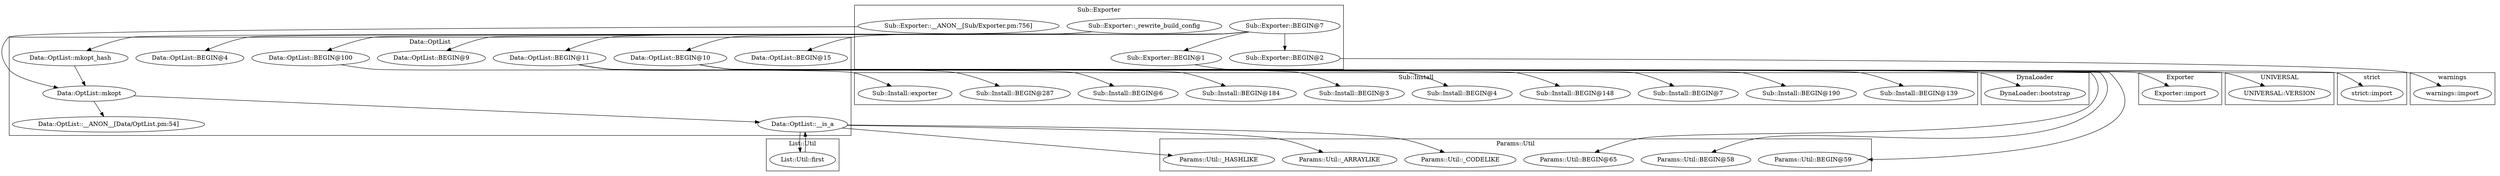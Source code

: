 digraph {
graph [overlap=false]
subgraph cluster_Sub_Exporter {
	label="Sub::Exporter";
	"Sub::Exporter::_rewrite_build_config";
	"Sub::Exporter::BEGIN@7";
	"Sub::Exporter::BEGIN@1";
	"Sub::Exporter::__ANON__[Sub/Exporter.pm:756]";
	"Sub::Exporter::BEGIN@2";
}
subgraph cluster_List_Util {
	label="List::Util";
	"List::Util::first";
}
subgraph cluster_DynaLoader {
	label="DynaLoader";
	"DynaLoader::bootstrap";
}
subgraph cluster_warnings {
	label="warnings";
	"warnings::import";
}
subgraph cluster_Data_OptList {
	label="Data::OptList";
	"Data::OptList::mkopt_hash";
	"Data::OptList::BEGIN@100";
	"Data::OptList::mkopt";
	"Data::OptList::BEGIN@4";
	"Data::OptList::BEGIN@15";
	"Data::OptList::BEGIN@10";
	"Data::OptList::BEGIN@11";
	"Data::OptList::BEGIN@9";
	"Data::OptList::__ANON__[Data/OptList.pm:54]";
	"Data::OptList::__is_a";
}
subgraph cluster_strict {
	label="strict";
	"strict::import";
}
subgraph cluster_UNIVERSAL {
	label="UNIVERSAL";
	"UNIVERSAL::VERSION";
}
subgraph cluster_Params_Util {
	label="Params::Util";
	"Params::Util::_CODELIKE";
	"Params::Util::_ARRAYLIKE";
	"Params::Util::_HASHLIKE";
	"Params::Util::BEGIN@65";
	"Params::Util::BEGIN@58";
	"Params::Util::BEGIN@59";
}
subgraph cluster_Exporter {
	label="Exporter";
	"Exporter::import";
}
subgraph cluster_Sub_Install {
	label="Sub::Install";
	"Sub::Install::BEGIN@148";
	"Sub::Install::exporter";
	"Sub::Install::BEGIN@4";
	"Sub::Install::BEGIN@3";
	"Sub::Install::BEGIN@184";
	"Sub::Install::BEGIN@6";
	"Sub::Install::BEGIN@287";
	"Sub::Install::BEGIN@139";
	"Sub::Install::BEGIN@190";
	"Sub::Install::BEGIN@7";
}
"Sub::Exporter::BEGIN@7" -> "Data::OptList::BEGIN@10";
"Sub::Exporter::BEGIN@7" -> "Data::OptList::BEGIN@11";
"Sub::Exporter::BEGIN@7" -> "Data::OptList::BEGIN@9";
"Sub::Exporter::BEGIN@7" -> "Sub::Exporter::BEGIN@2";
"List::Util::first" -> "Data::OptList::__is_a";
"Data::OptList::mkopt" -> "Data::OptList::__is_a";
"Sub::Exporter::BEGIN@7" -> "Data::OptList::BEGIN@4";
"Data::OptList::BEGIN@10" -> "Exporter::import";
"Data::OptList::BEGIN@11" -> "Sub::Install::BEGIN@287";
"Data::OptList::BEGIN@10" -> "DynaLoader::bootstrap";
"Data::OptList::BEGIN@10" -> "Params::Util::BEGIN@65";
"Data::OptList::BEGIN@11" -> "Sub::Install::BEGIN@3";
"Data::OptList::BEGIN@11" -> "Sub::Install::BEGIN@6";
"Data::OptList::BEGIN@10" -> "Params::Util::BEGIN@59";
"Data::OptList::__is_a" -> "Params::Util::_ARRAYLIKE";
"Data::OptList::BEGIN@100" -> "Sub::Install::exporter";
"Data::OptList::BEGIN@10" -> "Params::Util::BEGIN@58";
"Data::OptList::BEGIN@11" -> "Sub::Install::BEGIN@4";
"Sub::Exporter::BEGIN@2" -> "warnings::import";
"Data::OptList::__is_a" -> "Params::Util::_HASHLIKE";
"Data::OptList::BEGIN@11" -> "Sub::Install::BEGIN@7";
"Sub::Exporter::BEGIN@7" -> "Data::OptList::BEGIN@100";
"Sub::Exporter::BEGIN@7" -> "Sub::Exporter::BEGIN@1";
"Sub::Exporter::BEGIN@7" -> "Data::OptList::BEGIN@15";
"Data::OptList::BEGIN@11" -> "Sub::Install::BEGIN@184";
"Data::OptList::__is_a" -> "Params::Util::_CODELIKE";
"Data::OptList::BEGIN@11" -> "Sub::Install::BEGIN@139";
"Data::OptList::BEGIN@11" -> "Sub::Install::BEGIN@190";
"Data::OptList::mkopt_hash" -> "Data::OptList::mkopt";
"Sub::Exporter::__ANON__[Sub/Exporter.pm:756]" -> "Data::OptList::mkopt";
"Data::OptList::BEGIN@11" -> "Sub::Install::BEGIN@148";
"Data::OptList::mkopt" -> "Data::OptList::__ANON__[Data/OptList.pm:54]";
"Sub::Exporter::_rewrite_build_config" -> "Data::OptList::mkopt_hash";
"Data::OptList::__is_a" -> "List::Util::first";
"Data::OptList::BEGIN@11" -> "UNIVERSAL::VERSION";
"Sub::Exporter::BEGIN@1" -> "strict::import";
}
